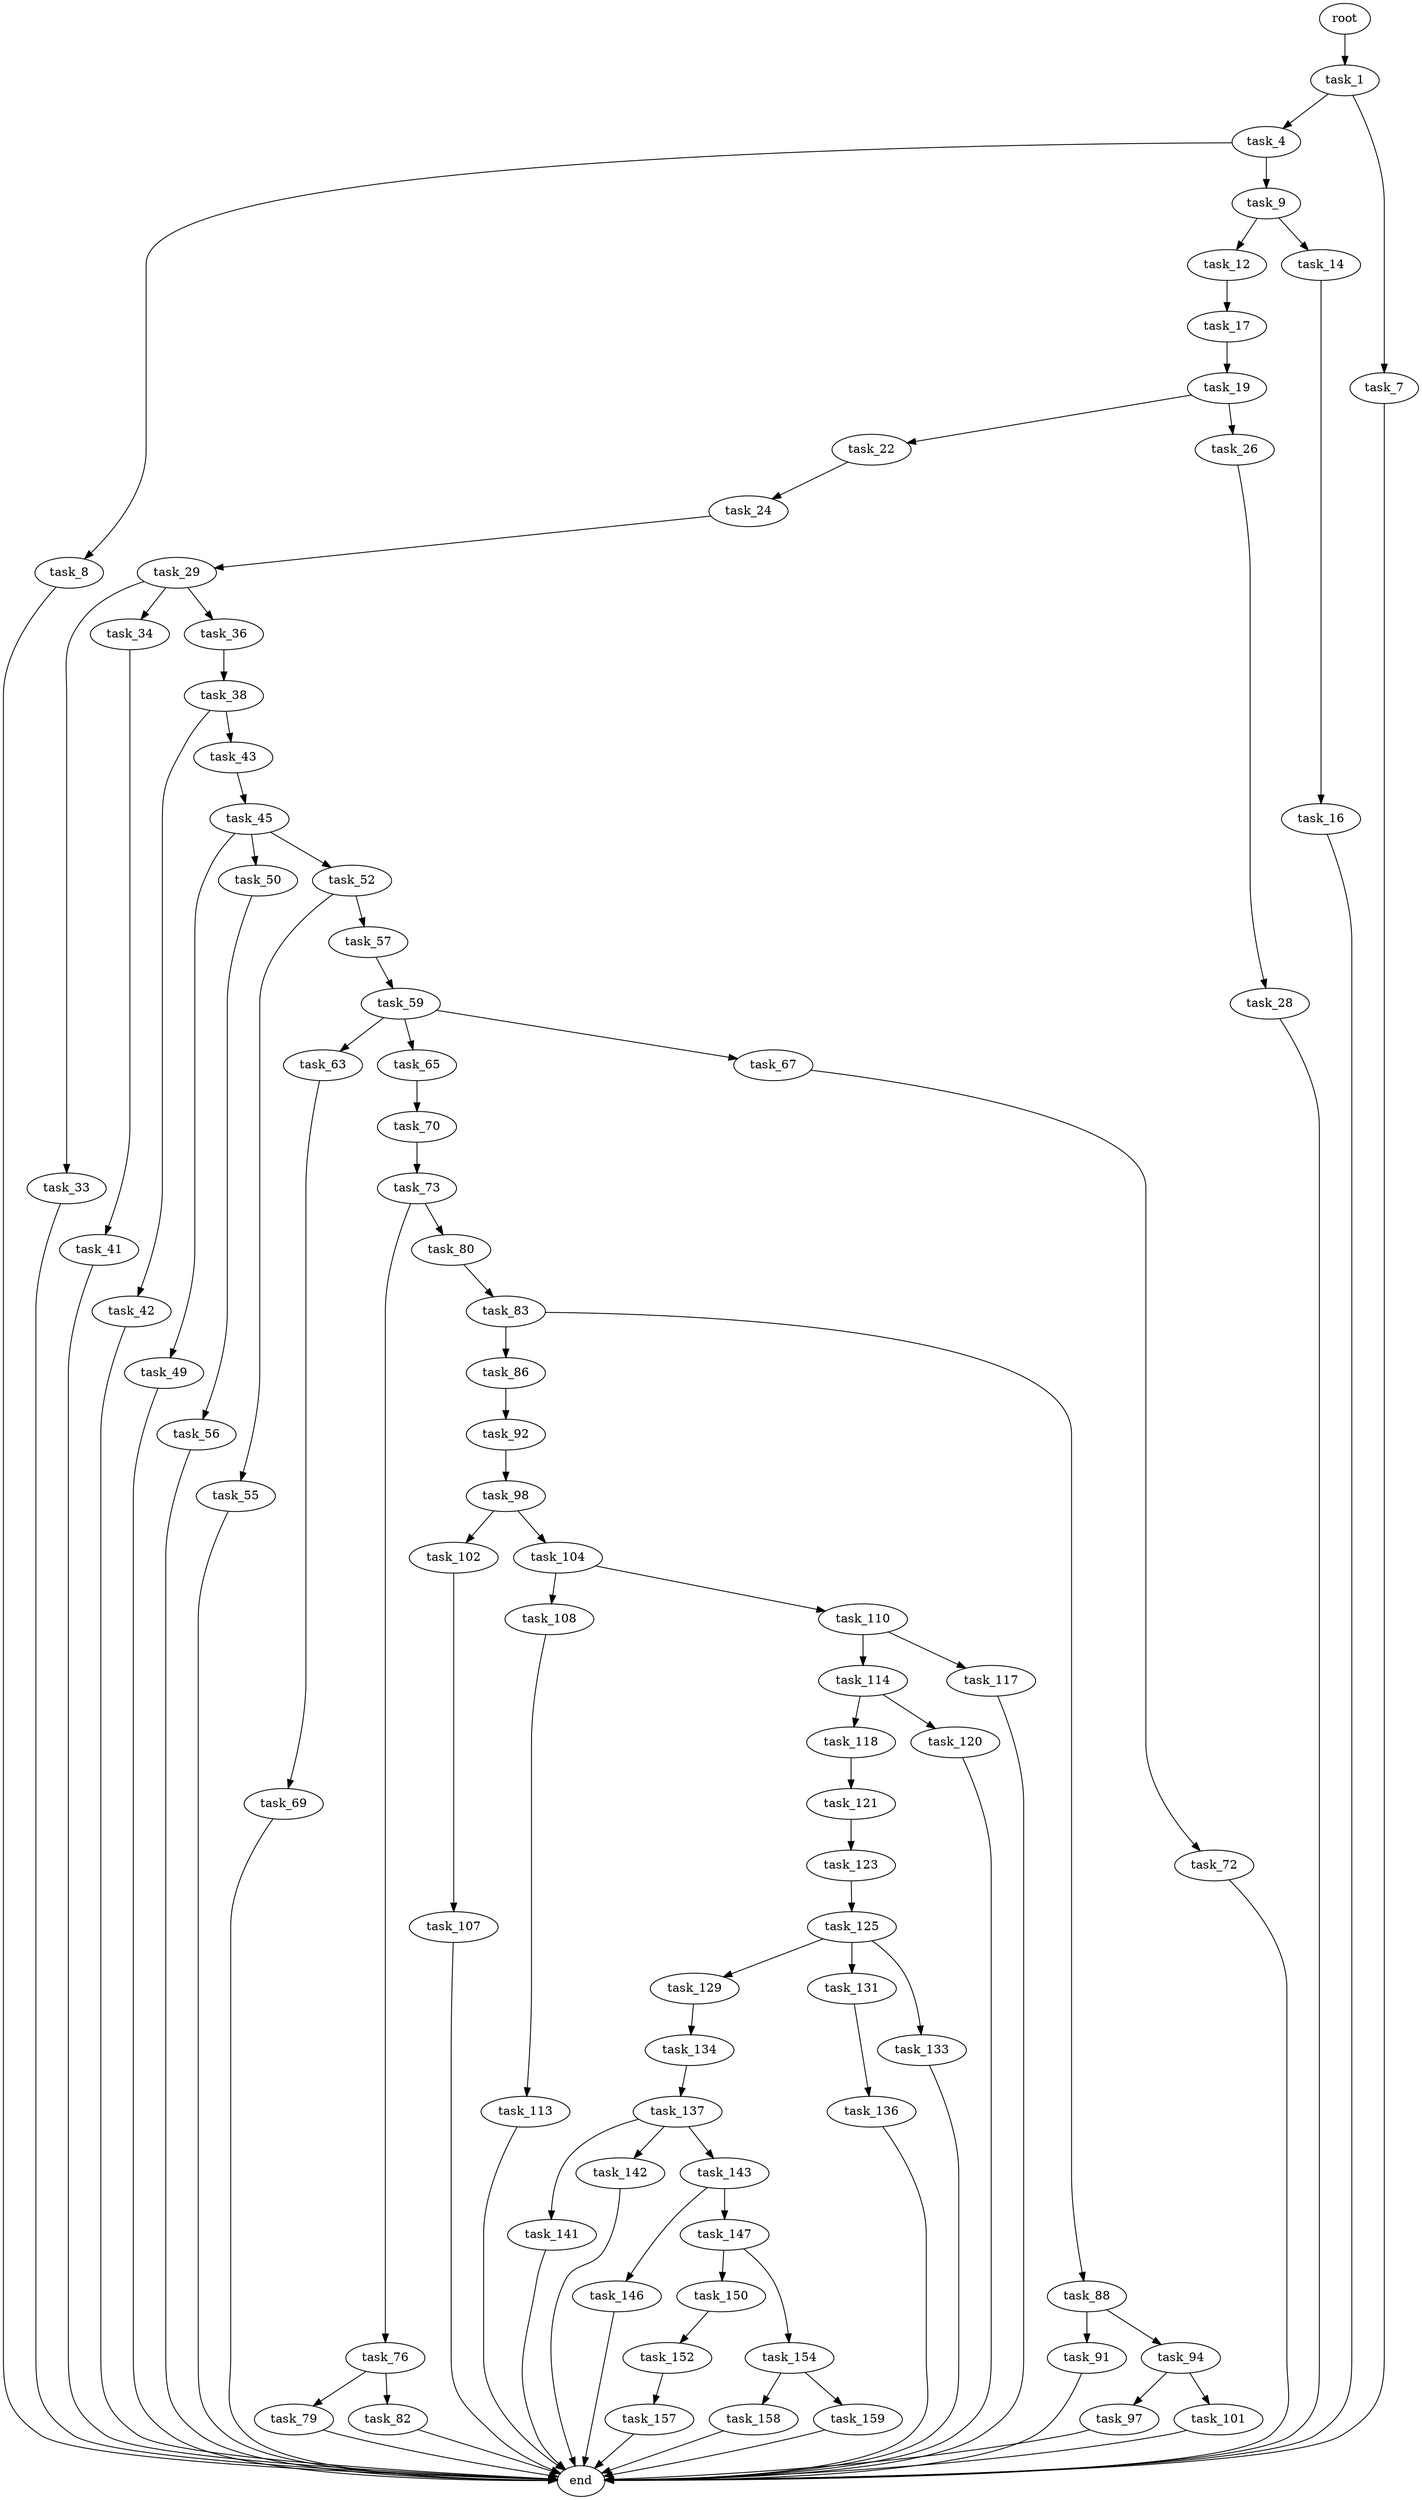 digraph G {
  root [size="0.000000"];
  task_1 [size="1073741824000.000000"];
  task_4 [size="406588426138.000000"];
  task_7 [size="1284151787119.000000"];
  task_8 [size="411848640370.000000"];
  task_9 [size="893525298427.000000"];
  end [size="0.000000"];
  task_12 [size="782757789696.000000"];
  task_14 [size="8589934592.000000"];
  task_17 [size="68719476736.000000"];
  task_16 [size="15932909208.000000"];
  task_19 [size="228642428614.000000"];
  task_22 [size="782757789696.000000"];
  task_26 [size="17983976913.000000"];
  task_24 [size="35523726816.000000"];
  task_29 [size="1087217166.000000"];
  task_28 [size="2465422194.000000"];
  task_33 [size="10227860892.000000"];
  task_34 [size="299614256704.000000"];
  task_36 [size="15587301062.000000"];
  task_41 [size="1062252843835.000000"];
  task_38 [size="28991029248.000000"];
  task_42 [size="142976616464.000000"];
  task_43 [size="1073741824000.000000"];
  task_45 [size="1073741824000.000000"];
  task_49 [size="549755813888.000000"];
  task_50 [size="16837549312.000000"];
  task_52 [size="97393943021.000000"];
  task_56 [size="12266383217.000000"];
  task_55 [size="831116367640.000000"];
  task_57 [size="148886300529.000000"];
  task_59 [size="5899627395.000000"];
  task_63 [size="275253942216.000000"];
  task_65 [size="368293445632.000000"];
  task_67 [size="68719476736.000000"];
  task_69 [size="8563884750.000000"];
  task_70 [size="134217728000.000000"];
  task_72 [size="782757789696.000000"];
  task_73 [size="4316638011.000000"];
  task_76 [size="28991029248.000000"];
  task_80 [size="28991029248.000000"];
  task_79 [size="549755813888.000000"];
  task_82 [size="549755813888.000000"];
  task_83 [size="8589934592.000000"];
  task_86 [size="491756663804.000000"];
  task_88 [size="874988324.000000"];
  task_92 [size="822393442.000000"];
  task_91 [size="28991029248.000000"];
  task_94 [size="68719476736.000000"];
  task_98 [size="14073053494.000000"];
  task_97 [size="368293445632.000000"];
  task_101 [size="110251453184.000000"];
  task_102 [size="10666428728.000000"];
  task_104 [size="576881102356.000000"];
  task_107 [size="68719476736.000000"];
  task_108 [size="68719476736.000000"];
  task_110 [size="13653554436.000000"];
  task_113 [size="30644338134.000000"];
  task_114 [size="14934941772.000000"];
  task_117 [size="68719476736.000000"];
  task_118 [size="134217728000.000000"];
  task_120 [size="440101694630.000000"];
  task_121 [size="296843314045.000000"];
  task_123 [size="4338761242.000000"];
  task_125 [size="453420407011.000000"];
  task_129 [size="782757789696.000000"];
  task_131 [size="11593440489.000000"];
  task_133 [size="8425504150.000000"];
  task_134 [size="2461843939.000000"];
  task_136 [size="30538677328.000000"];
  task_137 [size="404609604435.000000"];
  task_141 [size="308636494423.000000"];
  task_142 [size="7728977040.000000"];
  task_143 [size="11113157871.000000"];
  task_146 [size="8589934592.000000"];
  task_147 [size="178084289879.000000"];
  task_150 [size="1336223594.000000"];
  task_154 [size="231928233984.000000"];
  task_152 [size="134217728000.000000"];
  task_157 [size="68719476736.000000"];
  task_158 [size="1073741824000.000000"];
  task_159 [size="120462003336.000000"];

  root -> task_1 [size="1.000000"];
  task_1 -> task_4 [size="838860800.000000"];
  task_1 -> task_7 [size="838860800.000000"];
  task_4 -> task_8 [size="411041792.000000"];
  task_4 -> task_9 [size="411041792.000000"];
  task_7 -> end [size="1.000000"];
  task_8 -> end [size="1.000000"];
  task_9 -> task_12 [size="679477248.000000"];
  task_9 -> task_14 [size="679477248.000000"];
  task_12 -> task_17 [size="679477248.000000"];
  task_14 -> task_16 [size="33554432.000000"];
  task_17 -> task_19 [size="134217728.000000"];
  task_16 -> end [size="1.000000"];
  task_19 -> task_22 [size="301989888.000000"];
  task_19 -> task_26 [size="301989888.000000"];
  task_22 -> task_24 [size="679477248.000000"];
  task_26 -> task_28 [size="411041792.000000"];
  task_24 -> task_29 [size="838860800.000000"];
  task_29 -> task_33 [size="33554432.000000"];
  task_29 -> task_34 [size="33554432.000000"];
  task_29 -> task_36 [size="33554432.000000"];
  task_28 -> end [size="1.000000"];
  task_33 -> end [size="1.000000"];
  task_34 -> task_41 [size="209715200.000000"];
  task_36 -> task_38 [size="536870912.000000"];
  task_41 -> end [size="1.000000"];
  task_38 -> task_42 [size="75497472.000000"];
  task_38 -> task_43 [size="75497472.000000"];
  task_42 -> end [size="1.000000"];
  task_43 -> task_45 [size="838860800.000000"];
  task_45 -> task_49 [size="838860800.000000"];
  task_45 -> task_50 [size="838860800.000000"];
  task_45 -> task_52 [size="838860800.000000"];
  task_49 -> end [size="1.000000"];
  task_50 -> task_56 [size="679477248.000000"];
  task_52 -> task_55 [size="75497472.000000"];
  task_52 -> task_57 [size="75497472.000000"];
  task_56 -> end [size="1.000000"];
  task_55 -> end [size="1.000000"];
  task_57 -> task_59 [size="209715200.000000"];
  task_59 -> task_63 [size="209715200.000000"];
  task_59 -> task_65 [size="209715200.000000"];
  task_59 -> task_67 [size="209715200.000000"];
  task_63 -> task_69 [size="301989888.000000"];
  task_65 -> task_70 [size="411041792.000000"];
  task_67 -> task_72 [size="134217728.000000"];
  task_69 -> end [size="1.000000"];
  task_70 -> task_73 [size="209715200.000000"];
  task_72 -> end [size="1.000000"];
  task_73 -> task_76 [size="301989888.000000"];
  task_73 -> task_80 [size="301989888.000000"];
  task_76 -> task_79 [size="75497472.000000"];
  task_76 -> task_82 [size="75497472.000000"];
  task_80 -> task_83 [size="75497472.000000"];
  task_79 -> end [size="1.000000"];
  task_82 -> end [size="1.000000"];
  task_83 -> task_86 [size="33554432.000000"];
  task_83 -> task_88 [size="33554432.000000"];
  task_86 -> task_92 [size="411041792.000000"];
  task_88 -> task_91 [size="33554432.000000"];
  task_88 -> task_94 [size="33554432.000000"];
  task_92 -> task_98 [size="75497472.000000"];
  task_91 -> end [size="1.000000"];
  task_94 -> task_97 [size="134217728.000000"];
  task_94 -> task_101 [size="134217728.000000"];
  task_98 -> task_102 [size="838860800.000000"];
  task_98 -> task_104 [size="838860800.000000"];
  task_97 -> end [size="1.000000"];
  task_101 -> end [size="1.000000"];
  task_102 -> task_107 [size="536870912.000000"];
  task_104 -> task_108 [size="536870912.000000"];
  task_104 -> task_110 [size="536870912.000000"];
  task_107 -> end [size="1.000000"];
  task_108 -> task_113 [size="134217728.000000"];
  task_110 -> task_114 [size="536870912.000000"];
  task_110 -> task_117 [size="536870912.000000"];
  task_113 -> end [size="1.000000"];
  task_114 -> task_118 [size="411041792.000000"];
  task_114 -> task_120 [size="411041792.000000"];
  task_117 -> end [size="1.000000"];
  task_118 -> task_121 [size="209715200.000000"];
  task_120 -> end [size="1.000000"];
  task_121 -> task_123 [size="679477248.000000"];
  task_123 -> task_125 [size="209715200.000000"];
  task_125 -> task_129 [size="679477248.000000"];
  task_125 -> task_131 [size="679477248.000000"];
  task_125 -> task_133 [size="679477248.000000"];
  task_129 -> task_134 [size="679477248.000000"];
  task_131 -> task_136 [size="301989888.000000"];
  task_133 -> end [size="1.000000"];
  task_134 -> task_137 [size="75497472.000000"];
  task_136 -> end [size="1.000000"];
  task_137 -> task_141 [size="838860800.000000"];
  task_137 -> task_142 [size="838860800.000000"];
  task_137 -> task_143 [size="838860800.000000"];
  task_141 -> end [size="1.000000"];
  task_142 -> end [size="1.000000"];
  task_143 -> task_146 [size="301989888.000000"];
  task_143 -> task_147 [size="301989888.000000"];
  task_146 -> end [size="1.000000"];
  task_147 -> task_150 [size="209715200.000000"];
  task_147 -> task_154 [size="209715200.000000"];
  task_150 -> task_152 [size="75497472.000000"];
  task_154 -> task_158 [size="301989888.000000"];
  task_154 -> task_159 [size="301989888.000000"];
  task_152 -> task_157 [size="209715200.000000"];
  task_157 -> end [size="1.000000"];
  task_158 -> end [size="1.000000"];
  task_159 -> end [size="1.000000"];
}
